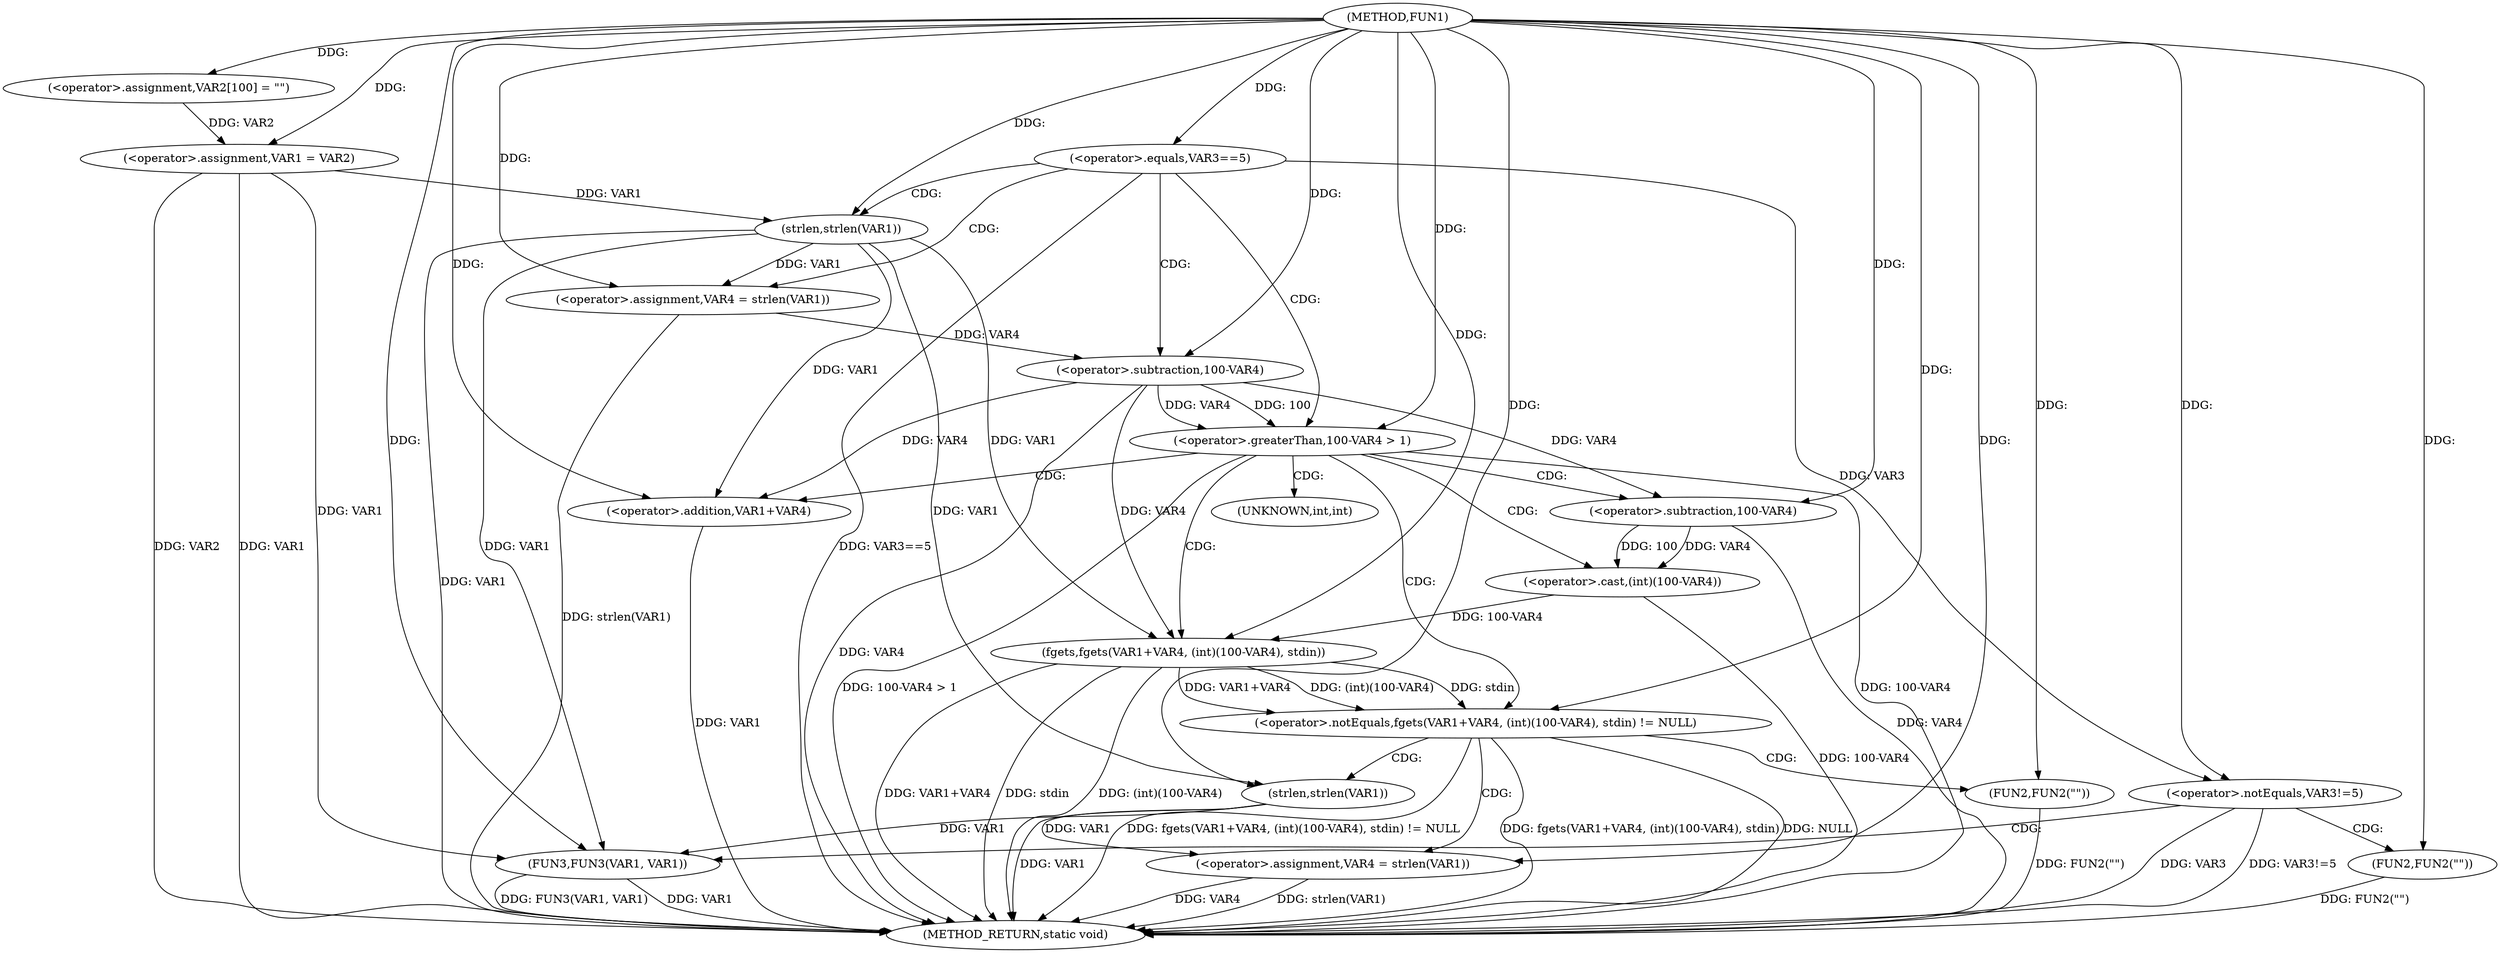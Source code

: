 digraph FUN1 {  
"1000100" [label = "(METHOD,FUN1)" ]
"1000163" [label = "(METHOD_RETURN,static void)" ]
"1000104" [label = "(<operator>.assignment,VAR2[100] = \"\")" ]
"1000107" [label = "(<operator>.assignment,VAR1 = VAR2)" ]
"1000111" [label = "(<operator>.equals,VAR3==5)" ]
"1000117" [label = "(<operator>.assignment,VAR4 = strlen(VAR1))" ]
"1000119" [label = "(strlen,strlen(VAR1))" ]
"1000122" [label = "(<operator>.greaterThan,100-VAR4 > 1)" ]
"1000123" [label = "(<operator>.subtraction,100-VAR4)" ]
"1000129" [label = "(<operator>.notEquals,fgets(VAR1+VAR4, (int)(100-VAR4), stdin) != NULL)" ]
"1000130" [label = "(fgets,fgets(VAR1+VAR4, (int)(100-VAR4), stdin))" ]
"1000131" [label = "(<operator>.addition,VAR1+VAR4)" ]
"1000134" [label = "(<operator>.cast,(int)(100-VAR4))" ]
"1000136" [label = "(<operator>.subtraction,100-VAR4)" ]
"1000142" [label = "(<operator>.assignment,VAR4 = strlen(VAR1))" ]
"1000144" [label = "(strlen,strlen(VAR1))" ]
"1000149" [label = "(FUN2,FUN2(\"\"))" ]
"1000152" [label = "(<operator>.notEquals,VAR3!=5)" ]
"1000156" [label = "(FUN2,FUN2(\"\"))" ]
"1000160" [label = "(FUN3,FUN3(VAR1, VAR1))" ]
"1000135" [label = "(UNKNOWN,int,int)" ]
  "1000129" -> "1000163"  [ label = "DDG: fgets(VAR1+VAR4, (int)(100-VAR4), stdin)"] 
  "1000123" -> "1000163"  [ label = "DDG: VAR4"] 
  "1000107" -> "1000163"  [ label = "DDG: VAR1"] 
  "1000160" -> "1000163"  [ label = "DDG: FUN3(VAR1, VAR1)"] 
  "1000149" -> "1000163"  [ label = "DDG: FUN2(\"\")"] 
  "1000152" -> "1000163"  [ label = "DDG: VAR3"] 
  "1000119" -> "1000163"  [ label = "DDG: VAR1"] 
  "1000117" -> "1000163"  [ label = "DDG: strlen(VAR1)"] 
  "1000160" -> "1000163"  [ label = "DDG: VAR1"] 
  "1000107" -> "1000163"  [ label = "DDG: VAR2"] 
  "1000130" -> "1000163"  [ label = "DDG: VAR1+VAR4"] 
  "1000122" -> "1000163"  [ label = "DDG: 100-VAR4"] 
  "1000131" -> "1000163"  [ label = "DDG: VAR1"] 
  "1000130" -> "1000163"  [ label = "DDG: stdin"] 
  "1000129" -> "1000163"  [ label = "DDG: NULL"] 
  "1000152" -> "1000163"  [ label = "DDG: VAR3!=5"] 
  "1000129" -> "1000163"  [ label = "DDG: fgets(VAR1+VAR4, (int)(100-VAR4), stdin) != NULL"] 
  "1000142" -> "1000163"  [ label = "DDG: strlen(VAR1)"] 
  "1000130" -> "1000163"  [ label = "DDG: (int)(100-VAR4)"] 
  "1000142" -> "1000163"  [ label = "DDG: VAR4"] 
  "1000134" -> "1000163"  [ label = "DDG: 100-VAR4"] 
  "1000122" -> "1000163"  [ label = "DDG: 100-VAR4 > 1"] 
  "1000144" -> "1000163"  [ label = "DDG: VAR1"] 
  "1000156" -> "1000163"  [ label = "DDG: FUN2(\"\")"] 
  "1000136" -> "1000163"  [ label = "DDG: VAR4"] 
  "1000111" -> "1000163"  [ label = "DDG: VAR3==5"] 
  "1000100" -> "1000104"  [ label = "DDG: "] 
  "1000104" -> "1000107"  [ label = "DDG: VAR2"] 
  "1000100" -> "1000107"  [ label = "DDG: "] 
  "1000100" -> "1000111"  [ label = "DDG: "] 
  "1000119" -> "1000117"  [ label = "DDG: VAR1"] 
  "1000100" -> "1000117"  [ label = "DDG: "] 
  "1000107" -> "1000119"  [ label = "DDG: VAR1"] 
  "1000100" -> "1000119"  [ label = "DDG: "] 
  "1000123" -> "1000122"  [ label = "DDG: 100"] 
  "1000123" -> "1000122"  [ label = "DDG: VAR4"] 
  "1000100" -> "1000123"  [ label = "DDG: "] 
  "1000117" -> "1000123"  [ label = "DDG: VAR4"] 
  "1000100" -> "1000122"  [ label = "DDG: "] 
  "1000130" -> "1000129"  [ label = "DDG: VAR1+VAR4"] 
  "1000130" -> "1000129"  [ label = "DDG: (int)(100-VAR4)"] 
  "1000130" -> "1000129"  [ label = "DDG: stdin"] 
  "1000119" -> "1000130"  [ label = "DDG: VAR1"] 
  "1000100" -> "1000130"  [ label = "DDG: "] 
  "1000123" -> "1000130"  [ label = "DDG: VAR4"] 
  "1000119" -> "1000131"  [ label = "DDG: VAR1"] 
  "1000100" -> "1000131"  [ label = "DDG: "] 
  "1000123" -> "1000131"  [ label = "DDG: VAR4"] 
  "1000134" -> "1000130"  [ label = "DDG: 100-VAR4"] 
  "1000136" -> "1000134"  [ label = "DDG: 100"] 
  "1000136" -> "1000134"  [ label = "DDG: VAR4"] 
  "1000100" -> "1000136"  [ label = "DDG: "] 
  "1000123" -> "1000136"  [ label = "DDG: VAR4"] 
  "1000100" -> "1000129"  [ label = "DDG: "] 
  "1000144" -> "1000142"  [ label = "DDG: VAR1"] 
  "1000100" -> "1000142"  [ label = "DDG: "] 
  "1000100" -> "1000144"  [ label = "DDG: "] 
  "1000119" -> "1000144"  [ label = "DDG: VAR1"] 
  "1000100" -> "1000149"  [ label = "DDG: "] 
  "1000111" -> "1000152"  [ label = "DDG: VAR3"] 
  "1000100" -> "1000152"  [ label = "DDG: "] 
  "1000100" -> "1000156"  [ label = "DDG: "] 
  "1000107" -> "1000160"  [ label = "DDG: VAR1"] 
  "1000119" -> "1000160"  [ label = "DDG: VAR1"] 
  "1000144" -> "1000160"  [ label = "DDG: VAR1"] 
  "1000100" -> "1000160"  [ label = "DDG: "] 
  "1000111" -> "1000117"  [ label = "CDG: "] 
  "1000111" -> "1000123"  [ label = "CDG: "] 
  "1000111" -> "1000119"  [ label = "CDG: "] 
  "1000111" -> "1000122"  [ label = "CDG: "] 
  "1000122" -> "1000131"  [ label = "CDG: "] 
  "1000122" -> "1000129"  [ label = "CDG: "] 
  "1000122" -> "1000130"  [ label = "CDG: "] 
  "1000122" -> "1000135"  [ label = "CDG: "] 
  "1000122" -> "1000136"  [ label = "CDG: "] 
  "1000122" -> "1000134"  [ label = "CDG: "] 
  "1000129" -> "1000142"  [ label = "CDG: "] 
  "1000129" -> "1000144"  [ label = "CDG: "] 
  "1000129" -> "1000149"  [ label = "CDG: "] 
  "1000152" -> "1000156"  [ label = "CDG: "] 
  "1000152" -> "1000160"  [ label = "CDG: "] 
}

